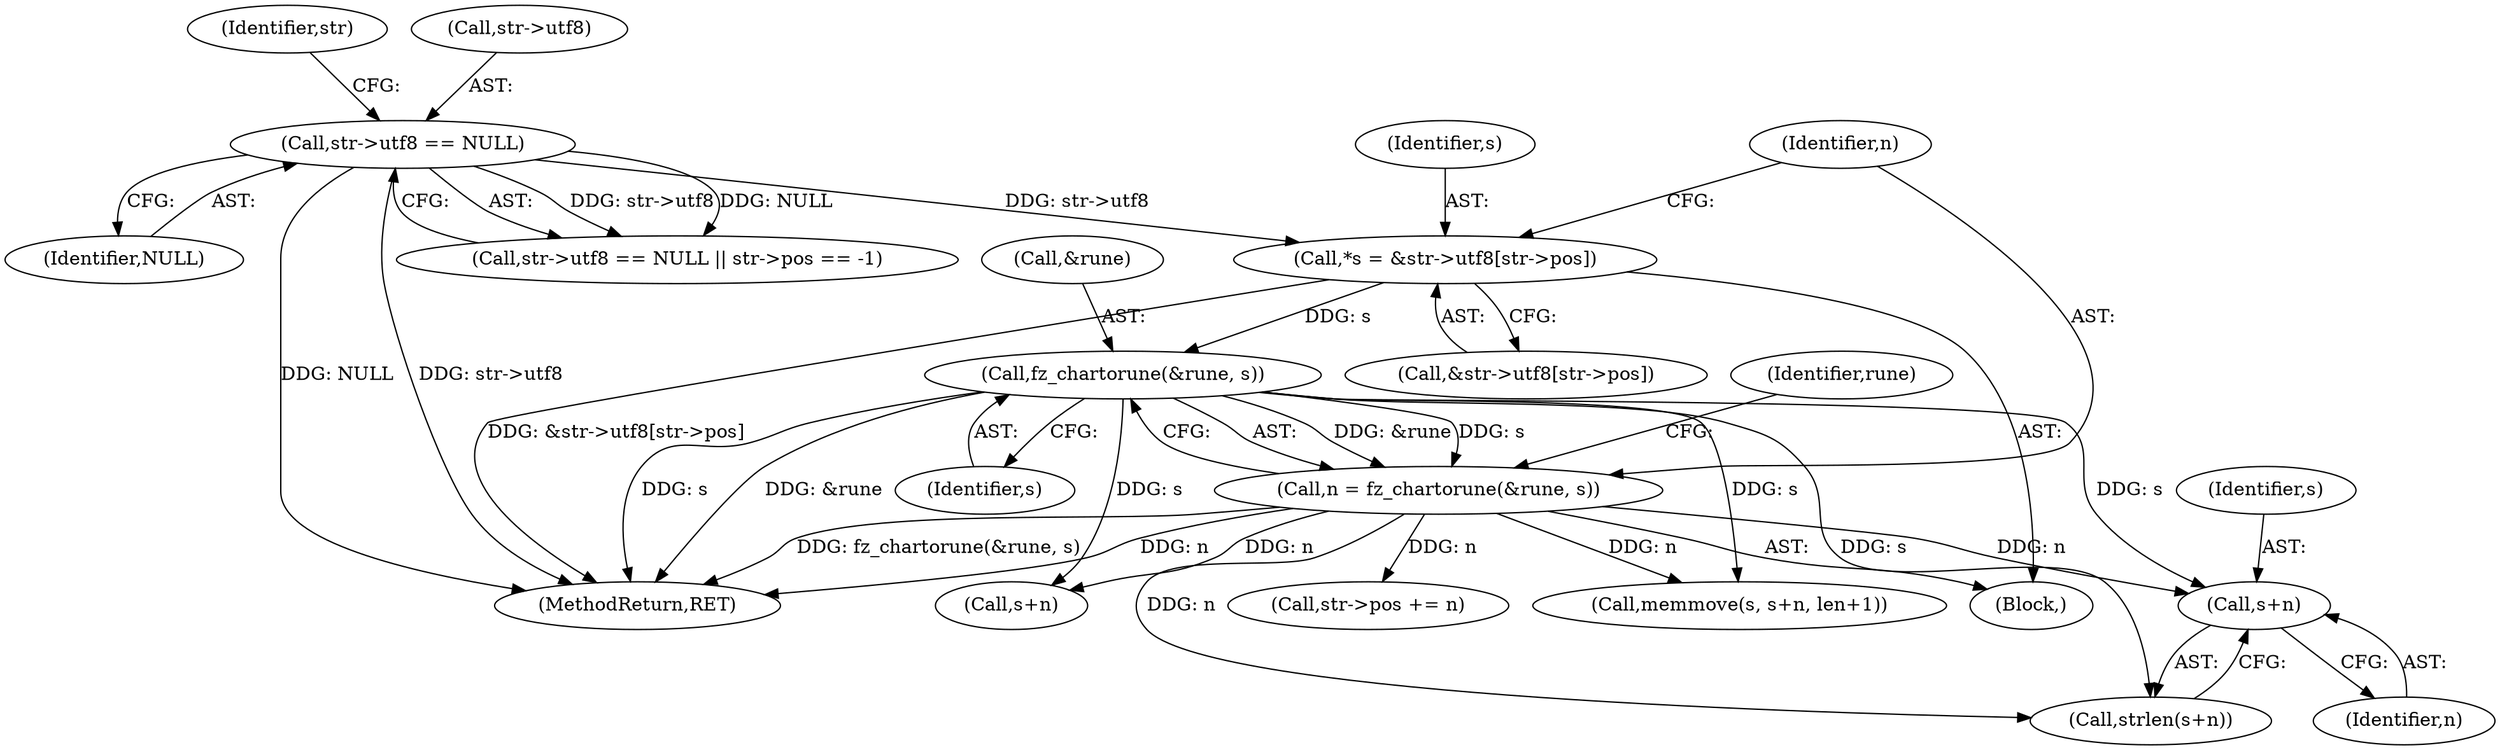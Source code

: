 digraph "0_ghostscript_97096297d409ec6f206298444ba00719607e8ba8_0@pointer" {
"1000184" [label="(Call,s+n)"];
"1000142" [label="(Call,fz_chartorune(&rune, s))"];
"1000128" [label="(Call,*s = &str->utf8[str->pos])"];
"1000113" [label="(Call,str->utf8 == NULL)"];
"1000140" [label="(Call,n = fz_chartorune(&rune, s))"];
"1000189" [label="(Call,s+n)"];
"1000141" [label="(Identifier,n)"];
"1000203" [label="(MethodReturn,RET)"];
"1000185" [label="(Identifier,s)"];
"1000113" [label="(Call,str->utf8 == NULL)"];
"1000151" [label="(Call,str->pos += n)"];
"1000126" [label="(Block,)"];
"1000130" [label="(Call,&str->utf8[str->pos])"];
"1000128" [label="(Call,*s = &str->utf8[str->pos])"];
"1000187" [label="(Call,memmove(s, s+n, len+1))"];
"1000142" [label="(Call,fz_chartorune(&rune, s))"];
"1000148" [label="(Identifier,rune)"];
"1000129" [label="(Identifier,s)"];
"1000143" [label="(Call,&rune)"];
"1000120" [label="(Identifier,str)"];
"1000112" [label="(Call,str->utf8 == NULL || str->pos == -1)"];
"1000117" [label="(Identifier,NULL)"];
"1000184" [label="(Call,s+n)"];
"1000183" [label="(Call,strlen(s+n))"];
"1000145" [label="(Identifier,s)"];
"1000114" [label="(Call,str->utf8)"];
"1000140" [label="(Call,n = fz_chartorune(&rune, s))"];
"1000186" [label="(Identifier,n)"];
"1000184" -> "1000183"  [label="AST: "];
"1000184" -> "1000186"  [label="CFG: "];
"1000185" -> "1000184"  [label="AST: "];
"1000186" -> "1000184"  [label="AST: "];
"1000183" -> "1000184"  [label="CFG: "];
"1000142" -> "1000184"  [label="DDG: s"];
"1000140" -> "1000184"  [label="DDG: n"];
"1000142" -> "1000140"  [label="AST: "];
"1000142" -> "1000145"  [label="CFG: "];
"1000143" -> "1000142"  [label="AST: "];
"1000145" -> "1000142"  [label="AST: "];
"1000140" -> "1000142"  [label="CFG: "];
"1000142" -> "1000203"  [label="DDG: &rune"];
"1000142" -> "1000203"  [label="DDG: s"];
"1000142" -> "1000140"  [label="DDG: &rune"];
"1000142" -> "1000140"  [label="DDG: s"];
"1000128" -> "1000142"  [label="DDG: s"];
"1000142" -> "1000183"  [label="DDG: s"];
"1000142" -> "1000187"  [label="DDG: s"];
"1000142" -> "1000189"  [label="DDG: s"];
"1000128" -> "1000126"  [label="AST: "];
"1000128" -> "1000130"  [label="CFG: "];
"1000129" -> "1000128"  [label="AST: "];
"1000130" -> "1000128"  [label="AST: "];
"1000141" -> "1000128"  [label="CFG: "];
"1000128" -> "1000203"  [label="DDG: &str->utf8[str->pos]"];
"1000113" -> "1000128"  [label="DDG: str->utf8"];
"1000113" -> "1000112"  [label="AST: "];
"1000113" -> "1000117"  [label="CFG: "];
"1000114" -> "1000113"  [label="AST: "];
"1000117" -> "1000113"  [label="AST: "];
"1000120" -> "1000113"  [label="CFG: "];
"1000112" -> "1000113"  [label="CFG: "];
"1000113" -> "1000203"  [label="DDG: NULL"];
"1000113" -> "1000203"  [label="DDG: str->utf8"];
"1000113" -> "1000112"  [label="DDG: str->utf8"];
"1000113" -> "1000112"  [label="DDG: NULL"];
"1000140" -> "1000126"  [label="AST: "];
"1000141" -> "1000140"  [label="AST: "];
"1000148" -> "1000140"  [label="CFG: "];
"1000140" -> "1000203"  [label="DDG: n"];
"1000140" -> "1000203"  [label="DDG: fz_chartorune(&rune, s)"];
"1000140" -> "1000151"  [label="DDG: n"];
"1000140" -> "1000183"  [label="DDG: n"];
"1000140" -> "1000187"  [label="DDG: n"];
"1000140" -> "1000189"  [label="DDG: n"];
}
